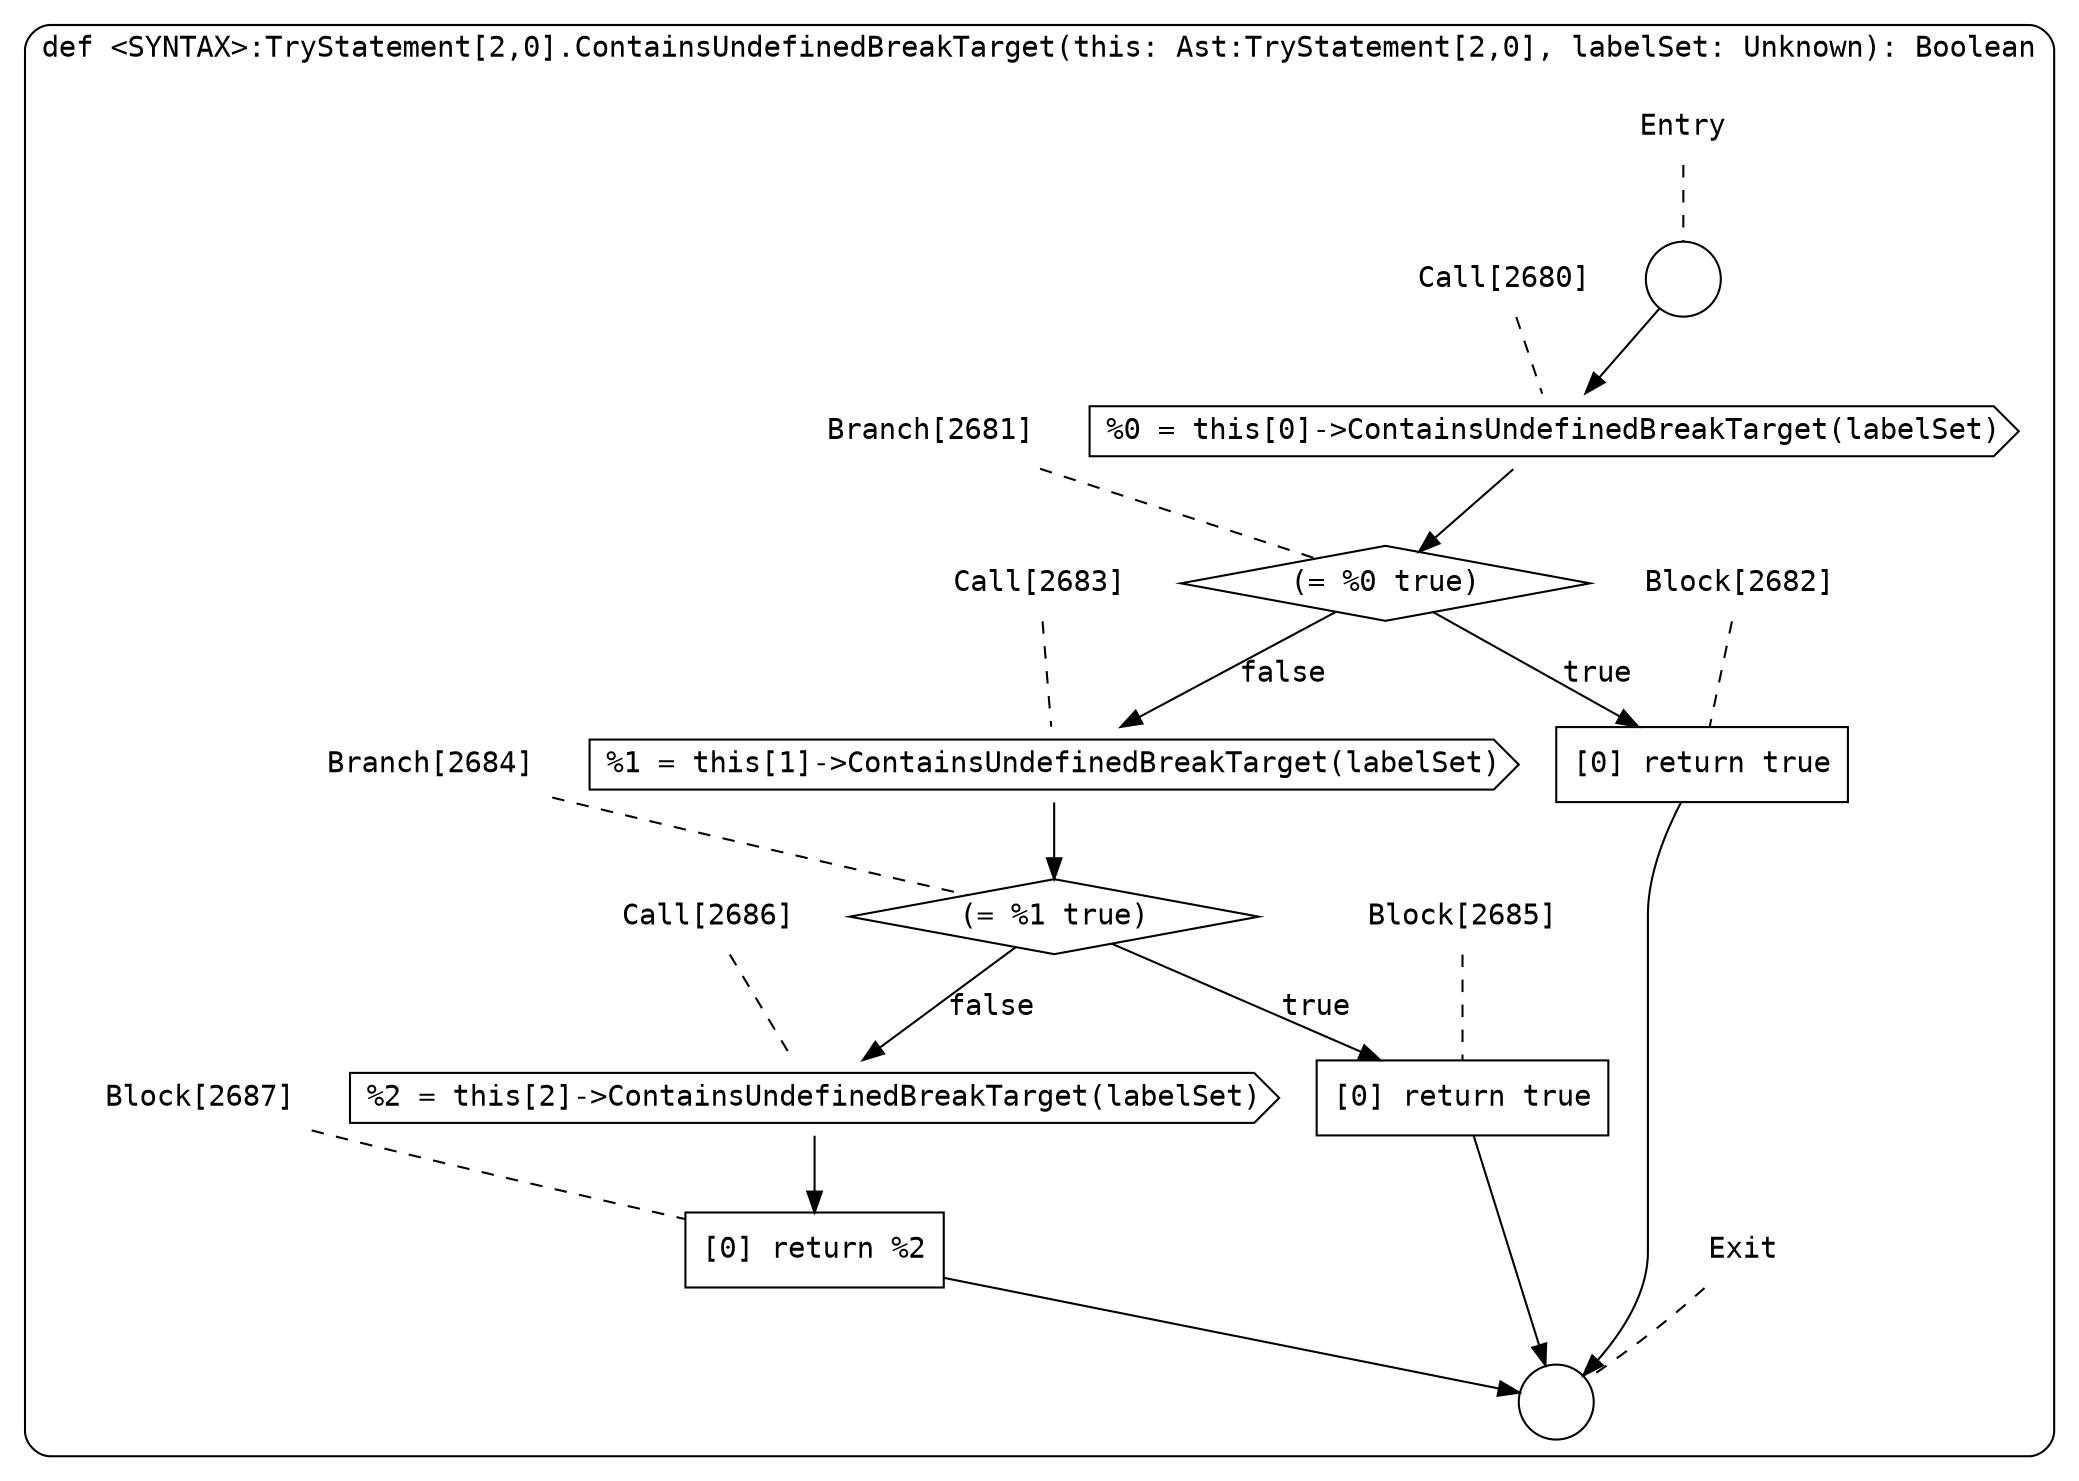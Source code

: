 digraph {
  graph [fontname = "Consolas"]
  node [fontname = "Consolas"]
  edge [fontname = "Consolas"]
  subgraph cluster597 {
    label = "def <SYNTAX>:TryStatement[2,0].ContainsUndefinedBreakTarget(this: Ast:TryStatement[2,0], labelSet: Unknown): Boolean"
    style = rounded
    cluster597_entry_name [shape=none, label=<<font color="black">Entry</font>>]
    cluster597_entry_name -> cluster597_entry [arrowhead=none, color="black", style=dashed]
    cluster597_entry [shape=circle label=" " color="black" fillcolor="white" style=filled]
    cluster597_entry -> node2680 [color="black"]
    cluster597_exit_name [shape=none, label=<<font color="black">Exit</font>>]
    cluster597_exit_name -> cluster597_exit [arrowhead=none, color="black", style=dashed]
    cluster597_exit [shape=circle label=" " color="black" fillcolor="white" style=filled]
    node2680_name [shape=none, label=<<font color="black">Call[2680]</font>>]
    node2680_name -> node2680 [arrowhead=none, color="black", style=dashed]
    node2680 [shape=cds, label=<<font color="black">%0 = this[0]-&gt;ContainsUndefinedBreakTarget(labelSet)</font>> color="black" fillcolor="white", style=filled]
    node2680 -> node2681 [color="black"]
    node2681_name [shape=none, label=<<font color="black">Branch[2681]</font>>]
    node2681_name -> node2681 [arrowhead=none, color="black", style=dashed]
    node2681 [shape=diamond, label=<<font color="black">(= %0 true)</font>> color="black" fillcolor="white", style=filled]
    node2681 -> node2682 [label=<<font color="black">true</font>> color="black"]
    node2681 -> node2683 [label=<<font color="black">false</font>> color="black"]
    node2682_name [shape=none, label=<<font color="black">Block[2682]</font>>]
    node2682_name -> node2682 [arrowhead=none, color="black", style=dashed]
    node2682 [shape=box, label=<<font color="black">[0] return true<BR ALIGN="LEFT"/></font>> color="black" fillcolor="white", style=filled]
    node2682 -> cluster597_exit [color="black"]
    node2683_name [shape=none, label=<<font color="black">Call[2683]</font>>]
    node2683_name -> node2683 [arrowhead=none, color="black", style=dashed]
    node2683 [shape=cds, label=<<font color="black">%1 = this[1]-&gt;ContainsUndefinedBreakTarget(labelSet)</font>> color="black" fillcolor="white", style=filled]
    node2683 -> node2684 [color="black"]
    node2684_name [shape=none, label=<<font color="black">Branch[2684]</font>>]
    node2684_name -> node2684 [arrowhead=none, color="black", style=dashed]
    node2684 [shape=diamond, label=<<font color="black">(= %1 true)</font>> color="black" fillcolor="white", style=filled]
    node2684 -> node2685 [label=<<font color="black">true</font>> color="black"]
    node2684 -> node2686 [label=<<font color="black">false</font>> color="black"]
    node2685_name [shape=none, label=<<font color="black">Block[2685]</font>>]
    node2685_name -> node2685 [arrowhead=none, color="black", style=dashed]
    node2685 [shape=box, label=<<font color="black">[0] return true<BR ALIGN="LEFT"/></font>> color="black" fillcolor="white", style=filled]
    node2685 -> cluster597_exit [color="black"]
    node2686_name [shape=none, label=<<font color="black">Call[2686]</font>>]
    node2686_name -> node2686 [arrowhead=none, color="black", style=dashed]
    node2686 [shape=cds, label=<<font color="black">%2 = this[2]-&gt;ContainsUndefinedBreakTarget(labelSet)</font>> color="black" fillcolor="white", style=filled]
    node2686 -> node2687 [color="black"]
    node2687_name [shape=none, label=<<font color="black">Block[2687]</font>>]
    node2687_name -> node2687 [arrowhead=none, color="black", style=dashed]
    node2687 [shape=box, label=<<font color="black">[0] return %2<BR ALIGN="LEFT"/></font>> color="black" fillcolor="white", style=filled]
    node2687 -> cluster597_exit [color="black"]
  }
}